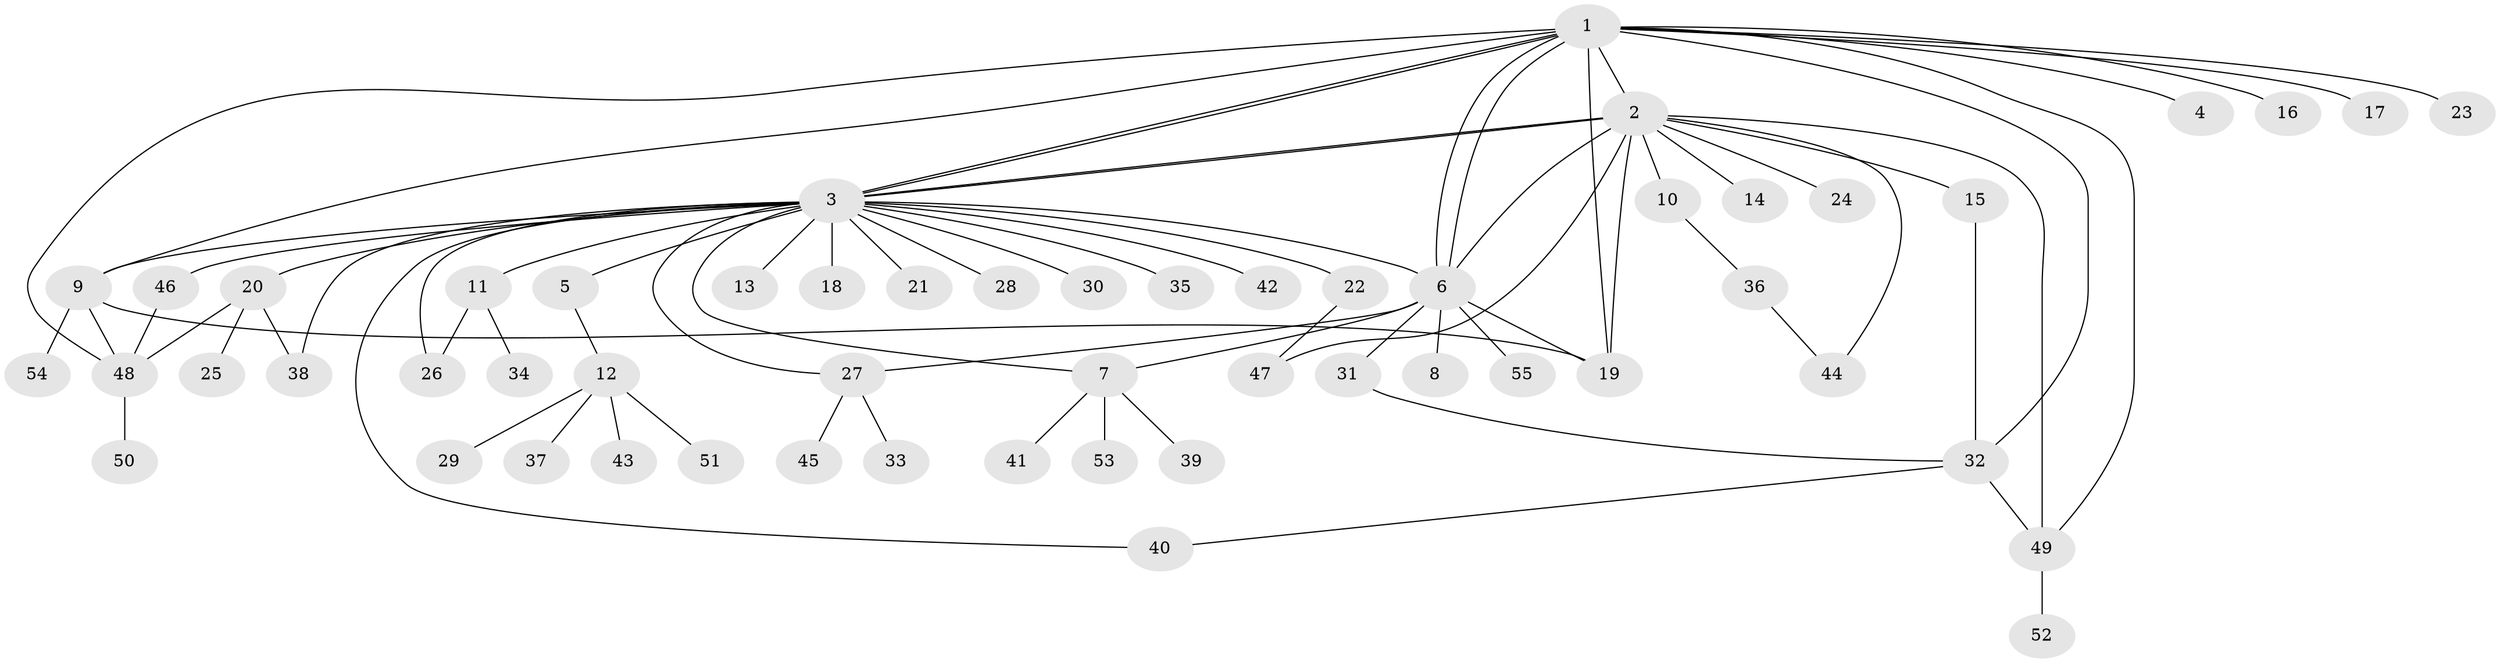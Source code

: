 // coarse degree distribution, {13: 0.023255813953488372, 11: 0.023255813953488372, 21: 0.023255813953488372, 1: 0.5813953488372093, 9: 0.023255813953488372, 4: 0.09302325581395349, 2: 0.16279069767441862, 5: 0.023255813953488372, 3: 0.046511627906976744}
// Generated by graph-tools (version 1.1) at 2025/51/02/27/25 19:51:57]
// undirected, 55 vertices, 78 edges
graph export_dot {
graph [start="1"]
  node [color=gray90,style=filled];
  1;
  2;
  3;
  4;
  5;
  6;
  7;
  8;
  9;
  10;
  11;
  12;
  13;
  14;
  15;
  16;
  17;
  18;
  19;
  20;
  21;
  22;
  23;
  24;
  25;
  26;
  27;
  28;
  29;
  30;
  31;
  32;
  33;
  34;
  35;
  36;
  37;
  38;
  39;
  40;
  41;
  42;
  43;
  44;
  45;
  46;
  47;
  48;
  49;
  50;
  51;
  52;
  53;
  54;
  55;
  1 -- 2;
  1 -- 3;
  1 -- 3;
  1 -- 4;
  1 -- 6;
  1 -- 6;
  1 -- 9;
  1 -- 16;
  1 -- 17;
  1 -- 19;
  1 -- 23;
  1 -- 32;
  1 -- 48;
  1 -- 49;
  2 -- 3;
  2 -- 3;
  2 -- 6;
  2 -- 10;
  2 -- 14;
  2 -- 15;
  2 -- 19;
  2 -- 24;
  2 -- 44;
  2 -- 47;
  2 -- 49;
  3 -- 5;
  3 -- 6;
  3 -- 7;
  3 -- 9;
  3 -- 11;
  3 -- 13;
  3 -- 18;
  3 -- 20;
  3 -- 21;
  3 -- 22;
  3 -- 26;
  3 -- 27;
  3 -- 28;
  3 -- 30;
  3 -- 35;
  3 -- 38;
  3 -- 40;
  3 -- 42;
  3 -- 46;
  5 -- 12;
  6 -- 7;
  6 -- 8;
  6 -- 19;
  6 -- 27;
  6 -- 31;
  6 -- 55;
  7 -- 39;
  7 -- 41;
  7 -- 53;
  9 -- 19;
  9 -- 48;
  9 -- 54;
  10 -- 36;
  11 -- 26;
  11 -- 34;
  12 -- 29;
  12 -- 37;
  12 -- 43;
  12 -- 51;
  15 -- 32;
  20 -- 25;
  20 -- 38;
  20 -- 48;
  22 -- 47;
  27 -- 33;
  27 -- 45;
  31 -- 32;
  32 -- 40;
  32 -- 49;
  36 -- 44;
  46 -- 48;
  48 -- 50;
  49 -- 52;
}
